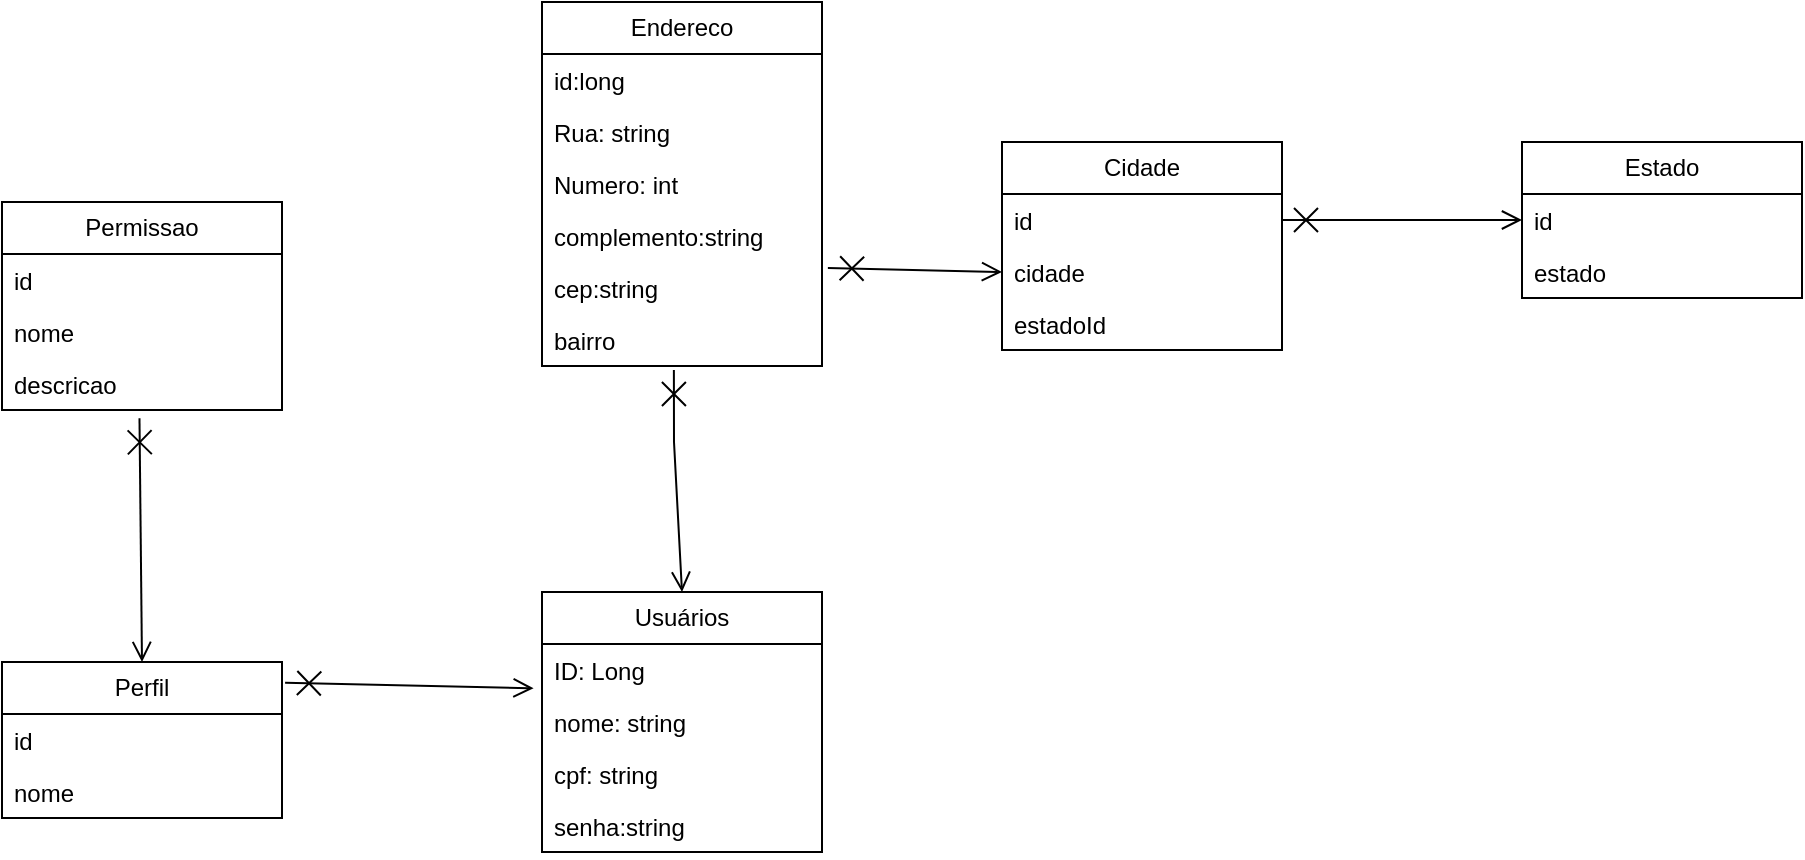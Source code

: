 <mxfile version="24.7.12" pages="3">
  <diagram name="Usuarios" id="qlZ19aWaY6C7LJ2_p6Sy">
    <mxGraphModel dx="1434" dy="738" grid="1" gridSize="10" guides="1" tooltips="1" connect="1" arrows="1" fold="1" page="1" pageScale="1" pageWidth="827" pageHeight="1169" math="0" shadow="0">
      <root>
        <mxCell id="0" />
        <mxCell id="1" parent="0" />
        <mxCell id="5EZOBQe-dDGX1_hgLV2y-1" value="Usuários" style="swimlane;fontStyle=0;childLayout=stackLayout;horizontal=1;startSize=26;fillColor=none;horizontalStack=0;resizeParent=1;resizeParentMax=0;resizeLast=0;collapsible=1;marginBottom=0;whiteSpace=wrap;html=1;" vertex="1" parent="1">
          <mxGeometry x="560" y="455" width="140" height="130" as="geometry" />
        </mxCell>
        <mxCell id="5EZOBQe-dDGX1_hgLV2y-2" value="ID: Long" style="text;strokeColor=none;fillColor=none;align=left;verticalAlign=top;spacingLeft=4;spacingRight=4;overflow=hidden;rotatable=0;points=[[0,0.5],[1,0.5]];portConstraint=eastwest;whiteSpace=wrap;html=1;" vertex="1" parent="5EZOBQe-dDGX1_hgLV2y-1">
          <mxGeometry y="26" width="140" height="26" as="geometry" />
        </mxCell>
        <mxCell id="5EZOBQe-dDGX1_hgLV2y-3" value="nome: string&lt;span style=&quot;white-space: pre;&quot;&gt;&#x9;&lt;/span&gt;" style="text;strokeColor=none;fillColor=none;align=left;verticalAlign=top;spacingLeft=4;spacingRight=4;overflow=hidden;rotatable=0;points=[[0,0.5],[1,0.5]];portConstraint=eastwest;whiteSpace=wrap;html=1;" vertex="1" parent="5EZOBQe-dDGX1_hgLV2y-1">
          <mxGeometry y="52" width="140" height="26" as="geometry" />
        </mxCell>
        <mxCell id="5EZOBQe-dDGX1_hgLV2y-4" value="cpf: string" style="text;strokeColor=none;fillColor=none;align=left;verticalAlign=top;spacingLeft=4;spacingRight=4;overflow=hidden;rotatable=0;points=[[0,0.5],[1,0.5]];portConstraint=eastwest;whiteSpace=wrap;html=1;" vertex="1" parent="5EZOBQe-dDGX1_hgLV2y-1">
          <mxGeometry y="78" width="140" height="26" as="geometry" />
        </mxCell>
        <mxCell id="5EZOBQe-dDGX1_hgLV2y-5" value="senha:string" style="text;strokeColor=none;fillColor=none;align=left;verticalAlign=top;spacingLeft=4;spacingRight=4;overflow=hidden;rotatable=0;points=[[0,0.5],[1,0.5]];portConstraint=eastwest;whiteSpace=wrap;html=1;" vertex="1" parent="5EZOBQe-dDGX1_hgLV2y-1">
          <mxGeometry y="104" width="140" height="26" as="geometry" />
        </mxCell>
        <mxCell id="5EZOBQe-dDGX1_hgLV2y-6" value="Endereco" style="swimlane;fontStyle=0;childLayout=stackLayout;horizontal=1;startSize=26;fillColor=none;horizontalStack=0;resizeParent=1;resizeParentMax=0;resizeLast=0;collapsible=1;marginBottom=0;whiteSpace=wrap;html=1;" vertex="1" parent="1">
          <mxGeometry x="560" y="160" width="140" height="182" as="geometry" />
        </mxCell>
        <mxCell id="5EZOBQe-dDGX1_hgLV2y-7" value="id:long" style="text;strokeColor=none;fillColor=none;align=left;verticalAlign=top;spacingLeft=4;spacingRight=4;overflow=hidden;rotatable=0;points=[[0,0.5],[1,0.5]];portConstraint=eastwest;whiteSpace=wrap;html=1;" vertex="1" parent="5EZOBQe-dDGX1_hgLV2y-6">
          <mxGeometry y="26" width="140" height="26" as="geometry" />
        </mxCell>
        <mxCell id="5EZOBQe-dDGX1_hgLV2y-8" value="Rua: string" style="text;strokeColor=none;fillColor=none;align=left;verticalAlign=top;spacingLeft=4;spacingRight=4;overflow=hidden;rotatable=0;points=[[0,0.5],[1,0.5]];portConstraint=eastwest;whiteSpace=wrap;html=1;" vertex="1" parent="5EZOBQe-dDGX1_hgLV2y-6">
          <mxGeometry y="52" width="140" height="26" as="geometry" />
        </mxCell>
        <mxCell id="5EZOBQe-dDGX1_hgLV2y-9" value="Numero: int" style="text;strokeColor=none;fillColor=none;align=left;verticalAlign=top;spacingLeft=4;spacingRight=4;overflow=hidden;rotatable=0;points=[[0,0.5],[1,0.5]];portConstraint=eastwest;whiteSpace=wrap;html=1;" vertex="1" parent="5EZOBQe-dDGX1_hgLV2y-6">
          <mxGeometry y="78" width="140" height="26" as="geometry" />
        </mxCell>
        <mxCell id="5EZOBQe-dDGX1_hgLV2y-10" value="complemento:string" style="text;strokeColor=none;fillColor=none;align=left;verticalAlign=top;spacingLeft=4;spacingRight=4;overflow=hidden;rotatable=0;points=[[0,0.5],[1,0.5]];portConstraint=eastwest;whiteSpace=wrap;html=1;" vertex="1" parent="5EZOBQe-dDGX1_hgLV2y-6">
          <mxGeometry y="104" width="140" height="26" as="geometry" />
        </mxCell>
        <mxCell id="5EZOBQe-dDGX1_hgLV2y-11" value="cep:string" style="text;strokeColor=none;fillColor=none;align=left;verticalAlign=top;spacingLeft=4;spacingRight=4;overflow=hidden;rotatable=0;points=[[0,0.5],[1,0.5]];portConstraint=eastwest;whiteSpace=wrap;html=1;" vertex="1" parent="5EZOBQe-dDGX1_hgLV2y-6">
          <mxGeometry y="130" width="140" height="26" as="geometry" />
        </mxCell>
        <mxCell id="5EZOBQe-dDGX1_hgLV2y-12" value="bairro" style="text;strokeColor=none;fillColor=none;align=left;verticalAlign=top;spacingLeft=4;spacingRight=4;overflow=hidden;rotatable=0;points=[[0,0.5],[1,0.5]];portConstraint=eastwest;whiteSpace=wrap;html=1;" vertex="1" parent="5EZOBQe-dDGX1_hgLV2y-6">
          <mxGeometry y="156" width="140" height="26" as="geometry" />
        </mxCell>
        <mxCell id="5EZOBQe-dDGX1_hgLV2y-13" value="Cidade" style="swimlane;fontStyle=0;childLayout=stackLayout;horizontal=1;startSize=26;fillColor=none;horizontalStack=0;resizeParent=1;resizeParentMax=0;resizeLast=0;collapsible=1;marginBottom=0;whiteSpace=wrap;html=1;" vertex="1" parent="1">
          <mxGeometry x="790" y="230" width="140" height="104" as="geometry" />
        </mxCell>
        <mxCell id="5EZOBQe-dDGX1_hgLV2y-14" value="id" style="text;strokeColor=none;fillColor=none;align=left;verticalAlign=top;spacingLeft=4;spacingRight=4;overflow=hidden;rotatable=0;points=[[0,0.5],[1,0.5]];portConstraint=eastwest;whiteSpace=wrap;html=1;" vertex="1" parent="5EZOBQe-dDGX1_hgLV2y-13">
          <mxGeometry y="26" width="140" height="26" as="geometry" />
        </mxCell>
        <mxCell id="5EZOBQe-dDGX1_hgLV2y-15" value="cidade" style="text;strokeColor=none;fillColor=none;align=left;verticalAlign=top;spacingLeft=4;spacingRight=4;overflow=hidden;rotatable=0;points=[[0,0.5],[1,0.5]];portConstraint=eastwest;whiteSpace=wrap;html=1;" vertex="1" parent="5EZOBQe-dDGX1_hgLV2y-13">
          <mxGeometry y="52" width="140" height="26" as="geometry" />
        </mxCell>
        <mxCell id="5EZOBQe-dDGX1_hgLV2y-16" value="estadoId" style="text;strokeColor=none;fillColor=none;align=left;verticalAlign=top;spacingLeft=4;spacingRight=4;overflow=hidden;rotatable=0;points=[[0,0.5],[1,0.5]];portConstraint=eastwest;whiteSpace=wrap;html=1;" vertex="1" parent="5EZOBQe-dDGX1_hgLV2y-13">
          <mxGeometry y="78" width="140" height="26" as="geometry" />
        </mxCell>
        <mxCell id="5EZOBQe-dDGX1_hgLV2y-17" value="Estado" style="swimlane;fontStyle=0;childLayout=stackLayout;horizontal=1;startSize=26;fillColor=none;horizontalStack=0;resizeParent=1;resizeParentMax=0;resizeLast=0;collapsible=1;marginBottom=0;whiteSpace=wrap;html=1;" vertex="1" parent="1">
          <mxGeometry x="1050" y="230" width="140" height="78" as="geometry" />
        </mxCell>
        <mxCell id="5EZOBQe-dDGX1_hgLV2y-18" value="id" style="text;strokeColor=none;fillColor=none;align=left;verticalAlign=top;spacingLeft=4;spacingRight=4;overflow=hidden;rotatable=0;points=[[0,0.5],[1,0.5]];portConstraint=eastwest;whiteSpace=wrap;html=1;" vertex="1" parent="5EZOBQe-dDGX1_hgLV2y-17">
          <mxGeometry y="26" width="140" height="26" as="geometry" />
        </mxCell>
        <mxCell id="5EZOBQe-dDGX1_hgLV2y-19" value="estado" style="text;strokeColor=none;fillColor=none;align=left;verticalAlign=top;spacingLeft=4;spacingRight=4;overflow=hidden;rotatable=0;points=[[0,0.5],[1,0.5]];portConstraint=eastwest;whiteSpace=wrap;html=1;" vertex="1" parent="5EZOBQe-dDGX1_hgLV2y-17">
          <mxGeometry y="52" width="140" height="26" as="geometry" />
        </mxCell>
        <mxCell id="5EZOBQe-dDGX1_hgLV2y-20" value="" style="endArrow=open;startArrow=cross;endFill=0;startFill=0;endSize=8;startSize=10;html=1;rounded=0;exitX=1;exitY=0.5;exitDx=0;exitDy=0;entryX=0;entryY=0.5;entryDx=0;entryDy=0;" edge="1" parent="1" source="5EZOBQe-dDGX1_hgLV2y-14" target="5EZOBQe-dDGX1_hgLV2y-18">
          <mxGeometry width="160" relative="1" as="geometry">
            <mxPoint x="940" y="230" as="sourcePoint" />
            <mxPoint x="1040" y="240" as="targetPoint" />
          </mxGeometry>
        </mxCell>
        <mxCell id="5EZOBQe-dDGX1_hgLV2y-21" value="" style="endArrow=open;startArrow=cross;endFill=0;startFill=0;endSize=8;startSize=10;html=1;rounded=0;entryX=0;entryY=0.5;entryDx=0;entryDy=0;exitX=1.021;exitY=0.115;exitDx=0;exitDy=0;exitPerimeter=0;curved=1;" edge="1" parent="1" source="5EZOBQe-dDGX1_hgLV2y-11" target="5EZOBQe-dDGX1_hgLV2y-15">
          <mxGeometry width="160" relative="1" as="geometry">
            <mxPoint x="820" y="330" as="sourcePoint" />
            <mxPoint x="940" y="330" as="targetPoint" />
          </mxGeometry>
        </mxCell>
        <mxCell id="5EZOBQe-dDGX1_hgLV2y-22" value="" style="endArrow=open;startArrow=cross;endFill=0;startFill=0;endSize=8;startSize=10;html=1;rounded=0;entryX=0.5;entryY=0;entryDx=0;entryDy=0;exitX=0.471;exitY=1.077;exitDx=0;exitDy=0;curved=0;exitPerimeter=0;" edge="1" parent="1" target="5EZOBQe-dDGX1_hgLV2y-1">
          <mxGeometry width="160" relative="1" as="geometry">
            <mxPoint x="625.94" y="344.002" as="sourcePoint" />
            <mxPoint x="527" y="320" as="targetPoint" />
            <Array as="points">
              <mxPoint x="626" y="380" />
            </Array>
          </mxGeometry>
        </mxCell>
        <mxCell id="5EZOBQe-dDGX1_hgLV2y-23" value="Perfil" style="swimlane;fontStyle=0;childLayout=stackLayout;horizontal=1;startSize=26;fillColor=none;horizontalStack=0;resizeParent=1;resizeParentMax=0;resizeLast=0;collapsible=1;marginBottom=0;whiteSpace=wrap;html=1;" vertex="1" parent="1">
          <mxGeometry x="290" y="490" width="140" height="78" as="geometry" />
        </mxCell>
        <mxCell id="5EZOBQe-dDGX1_hgLV2y-24" value="id" style="text;strokeColor=none;fillColor=none;align=left;verticalAlign=top;spacingLeft=4;spacingRight=4;overflow=hidden;rotatable=0;points=[[0,0.5],[1,0.5]];portConstraint=eastwest;whiteSpace=wrap;html=1;" vertex="1" parent="5EZOBQe-dDGX1_hgLV2y-23">
          <mxGeometry y="26" width="140" height="26" as="geometry" />
        </mxCell>
        <mxCell id="5EZOBQe-dDGX1_hgLV2y-25" value="nome" style="text;strokeColor=none;fillColor=none;align=left;verticalAlign=top;spacingLeft=4;spacingRight=4;overflow=hidden;rotatable=0;points=[[0,0.5],[1,0.5]];portConstraint=eastwest;whiteSpace=wrap;html=1;" vertex="1" parent="5EZOBQe-dDGX1_hgLV2y-23">
          <mxGeometry y="52" width="140" height="26" as="geometry" />
        </mxCell>
        <mxCell id="5EZOBQe-dDGX1_hgLV2y-26" value="" style="endArrow=open;startArrow=cross;endFill=0;startFill=0;endSize=8;startSize=10;html=1;rounded=0;entryX=-0.03;entryY=-0.148;entryDx=0;entryDy=0;exitX=1.011;exitY=0.133;exitDx=0;exitDy=0;exitPerimeter=0;curved=1;entryPerimeter=0;" edge="1" parent="1" source="5EZOBQe-dDGX1_hgLV2y-23" target="5EZOBQe-dDGX1_hgLV2y-3">
          <mxGeometry width="160" relative="1" as="geometry">
            <mxPoint x="430" y="501" as="sourcePoint" />
            <mxPoint x="517" y="503" as="targetPoint" />
          </mxGeometry>
        </mxCell>
        <mxCell id="5EZOBQe-dDGX1_hgLV2y-27" style="edgeStyle=none;rounded=0;orthogonalLoop=1;jettySize=auto;html=1;exitX=0.25;exitY=0;exitDx=0;exitDy=0;" edge="1" parent="1" source="5EZOBQe-dDGX1_hgLV2y-1" target="5EZOBQe-dDGX1_hgLV2y-1">
          <mxGeometry relative="1" as="geometry" />
        </mxCell>
        <mxCell id="5EZOBQe-dDGX1_hgLV2y-28" value="Permissao" style="swimlane;fontStyle=0;childLayout=stackLayout;horizontal=1;startSize=26;fillColor=none;horizontalStack=0;resizeParent=1;resizeParentMax=0;resizeLast=0;collapsible=1;marginBottom=0;whiteSpace=wrap;html=1;" vertex="1" parent="1">
          <mxGeometry x="290" y="260" width="140" height="104" as="geometry" />
        </mxCell>
        <mxCell id="5EZOBQe-dDGX1_hgLV2y-29" value="id" style="text;strokeColor=none;fillColor=none;align=left;verticalAlign=top;spacingLeft=4;spacingRight=4;overflow=hidden;rotatable=0;points=[[0,0.5],[1,0.5]];portConstraint=eastwest;whiteSpace=wrap;html=1;" vertex="1" parent="5EZOBQe-dDGX1_hgLV2y-28">
          <mxGeometry y="26" width="140" height="26" as="geometry" />
        </mxCell>
        <mxCell id="5EZOBQe-dDGX1_hgLV2y-30" value="nome" style="text;strokeColor=none;fillColor=none;align=left;verticalAlign=top;spacingLeft=4;spacingRight=4;overflow=hidden;rotatable=0;points=[[0,0.5],[1,0.5]];portConstraint=eastwest;whiteSpace=wrap;html=1;" vertex="1" parent="5EZOBQe-dDGX1_hgLV2y-28">
          <mxGeometry y="52" width="140" height="26" as="geometry" />
        </mxCell>
        <mxCell id="5EZOBQe-dDGX1_hgLV2y-31" value="descricao" style="text;strokeColor=none;fillColor=none;align=left;verticalAlign=top;spacingLeft=4;spacingRight=4;overflow=hidden;rotatable=0;points=[[0,0.5],[1,0.5]];portConstraint=eastwest;whiteSpace=wrap;html=1;" vertex="1" parent="5EZOBQe-dDGX1_hgLV2y-28">
          <mxGeometry y="78" width="140" height="26" as="geometry" />
        </mxCell>
        <mxCell id="5EZOBQe-dDGX1_hgLV2y-32" value="" style="endArrow=open;startArrow=cross;endFill=0;startFill=0;endSize=8;startSize=10;html=1;rounded=0;entryX=0.5;entryY=0;entryDx=0;entryDy=0;exitX=0.491;exitY=1.159;exitDx=0;exitDy=0;exitPerimeter=0;curved=1;" edge="1" parent="1" source="5EZOBQe-dDGX1_hgLV2y-31" target="5EZOBQe-dDGX1_hgLV2y-23">
          <mxGeometry width="160" relative="1" as="geometry">
            <mxPoint x="310" y="440" as="sourcePoint" />
            <mxPoint x="397" y="442" as="targetPoint" />
          </mxGeometry>
        </mxCell>
      </root>
    </mxGraphModel>
  </diagram>
  <diagram id="v5mbiFHmcE6UQ9T0v8S0" name="Ecommerce">
    <mxGraphModel dx="1851" dy="527" grid="1" gridSize="10" guides="1" tooltips="1" connect="1" arrows="1" fold="1" page="1" pageScale="1" pageWidth="827" pageHeight="1169" math="0" shadow="0">
      <root>
        <mxCell id="0" />
        <mxCell id="1" parent="0" />
        <mxCell id="S9DDeKGXrc4M4K6eOfsV-6" value="&lt;p style=&quot;margin:0px;margin-top:4px;text-align:center;&quot;&gt;&lt;b&gt;Classe produto&lt;/b&gt;&lt;/p&gt;&lt;hr size=&quot;1&quot; style=&quot;border-style:solid;&quot;&gt;&lt;p style=&quot;margin:0px;margin-left:4px;&quot;&gt;+ id: Type&lt;/p&gt;&lt;p style=&quot;margin:0px;margin-left:4px;&quot;&gt;+ nome: Type&lt;br&gt;&lt;/p&gt;&lt;p style=&quot;margin:0px;margin-left:4px;&quot;&gt;+ status: Type&lt;br&gt;&lt;/p&gt;&lt;p style=&quot;margin:0px;margin-left:4px;&quot;&gt;&lt;br&gt;&lt;/p&gt;&lt;hr size=&quot;1&quot; style=&quot;border-style:solid;&quot;&gt;&lt;p style=&quot;margin:0px;margin-left:4px;&quot;&gt;+ criar(): Type&lt;/p&gt;&lt;p style=&quot;margin:0px;margin-left:4px;&quot;&gt;+ buscar(): Type&lt;br&gt;&lt;/p&gt;&lt;p style=&quot;margin:0px;margin-left:4px;&quot;&gt;+ deletar(): Type&lt;br&gt;&lt;/p&gt;&lt;p style=&quot;margin:0px;margin-left:4px;&quot;&gt;+ update(): Type&lt;br&gt;&lt;/p&gt;" style="verticalAlign=top;align=left;overflow=fill;html=1;whiteSpace=wrap;" vertex="1" parent="1">
          <mxGeometry x="70" y="160" width="160" height="180" as="geometry" />
        </mxCell>
        <mxCell id="S9DDeKGXrc4M4K6eOfsV-25" style="edgeStyle=none;rounded=0;orthogonalLoop=1;jettySize=auto;html=1;" edge="1" parent="1" source="S9DDeKGXrc4M4K6eOfsV-7" target="S9DDeKGXrc4M4K6eOfsV-24">
          <mxGeometry relative="1" as="geometry" />
        </mxCell>
        <mxCell id="S9DDeKGXrc4M4K6eOfsV-27" style="edgeStyle=none;rounded=0;orthogonalLoop=1;jettySize=auto;html=1;" edge="1" parent="1" source="S9DDeKGXrc4M4K6eOfsV-7" target="S9DDeKGXrc4M4K6eOfsV-26">
          <mxGeometry relative="1" as="geometry" />
        </mxCell>
        <mxCell id="S9DDeKGXrc4M4K6eOfsV-7" value="&lt;p style=&quot;margin:0px;margin-top:4px;text-align:center;&quot;&gt;&lt;b&gt;Produto&lt;/b&gt;&lt;/p&gt;&lt;hr size=&quot;1&quot; style=&quot;border-style:solid;&quot;&gt;&lt;p style=&quot;margin:0px;margin-left:4px;&quot;&gt;+ id: Type&lt;/p&gt;&lt;p style=&quot;margin:0px;margin-left:4px;&quot;&gt;+ nome: Type&lt;/p&gt;&lt;p style=&quot;margin:0px;margin-left:4px;&quot;&gt;&lt;span style=&quot;background-color: initial;&quot;&gt;+ classeCategoriaID: Type&lt;/span&gt;&lt;/p&gt;&lt;p style=&quot;margin:0px;margin-left:4px;&quot;&gt;&lt;span style=&quot;background-color: initial;&quot;&gt;+ status: Type&lt;/span&gt;&lt;/p&gt;&lt;p style=&quot;margin:0px;margin-left:4px;&quot;&gt;&lt;span style=&quot;background-color: initial;&quot;&gt;+ imagem: Type&lt;/span&gt;&lt;/p&gt;&lt;p style=&quot;margin:0px;margin-left:4px;&quot;&gt;+ descricao: Type&lt;/p&gt;&lt;p style=&quot;margin:0px;margin-left:4px;&quot;&gt;+ caracteristicaId&lt;/p&gt;&lt;p style=&quot;margin:0px;margin-left:4px;&quot;&gt;+ valorProdutoAtual&lt;/p&gt;&lt;p style=&quot;margin:0px;margin-left:4px;&quot;&gt;+ valorProdutoAnterior&lt;br&gt;&lt;/p&gt;&lt;div&gt;&lt;br&gt;&lt;/div&gt;&lt;hr size=&quot;1&quot; style=&quot;border-style:solid;&quot;&gt;&lt;p style=&quot;margin: 0px 0px 0px 4px;&quot;&gt;+ criar(): Type&lt;/p&gt;&lt;p style=&quot;margin: 0px 0px 0px 4px;&quot;&gt;+ buscar(): Type&lt;br&gt;&lt;/p&gt;&lt;p style=&quot;margin: 0px 0px 0px 4px;&quot;&gt;+ deletar(): Type&lt;br&gt;&lt;/p&gt;&lt;p style=&quot;margin: 0px 0px 0px 4px;&quot;&gt;+ update(): Type&lt;/p&gt;" style="verticalAlign=top;align=left;overflow=fill;html=1;whiteSpace=wrap;" vertex="1" parent="1">
          <mxGeometry x="333.5" y="140" width="160" height="260" as="geometry" />
        </mxCell>
        <mxCell id="S9DDeKGXrc4M4K6eOfsV-8" value="Produto" style="shape=umlFrame;whiteSpace=wrap;html=1;pointerEvents=0;" vertex="1" parent="1">
          <mxGeometry x="-10" y="30" width="910" height="560" as="geometry" />
        </mxCell>
        <mxCell id="S9DDeKGXrc4M4K6eOfsV-9" value="Empresas" style="shape=umlFrame;whiteSpace=wrap;html=1;pointerEvents=0;" vertex="1" parent="1">
          <mxGeometry x="-730" y="50" width="300" height="200" as="geometry" />
        </mxCell>
        <mxCell id="S9DDeKGXrc4M4K6eOfsV-10" value="Pagamento" style="shape=umlFrame;whiteSpace=wrap;html=1;pointerEvents=0;" vertex="1" parent="1">
          <mxGeometry x="-750" y="480" width="300" height="200" as="geometry" />
        </mxCell>
        <mxCell id="S9DDeKGXrc4M4K6eOfsV-11" value="Promoçoes" style="shape=umlFrame;whiteSpace=wrap;html=1;pointerEvents=0;" vertex="1" parent="1">
          <mxGeometry x="-750" y="850" width="300" height="200" as="geometry" />
        </mxCell>
        <mxCell id="S9DDeKGXrc4M4K6eOfsV-12" value="Pedido" style="shape=umlFrame;whiteSpace=wrap;html=1;pointerEvents=0;" vertex="1" parent="1">
          <mxGeometry x="-10" y="700" width="910" height="560" as="geometry" />
        </mxCell>
        <mxCell id="S9DDeKGXrc4M4K6eOfsV-23" style="edgeStyle=none;rounded=0;orthogonalLoop=1;jettySize=auto;html=1;entryX=-0.025;entryY=0.444;entryDx=0;entryDy=0;entryPerimeter=0;" edge="1" parent="1" source="S9DDeKGXrc4M4K6eOfsV-6" target="S9DDeKGXrc4M4K6eOfsV-7">
          <mxGeometry relative="1" as="geometry" />
        </mxCell>
        <mxCell id="S9DDeKGXrc4M4K6eOfsV-24" value="&lt;p style=&quot;margin:0px;margin-top:4px;text-align:center;&quot;&gt;&lt;b&gt;Estoque&lt;/b&gt;&lt;/p&gt;&lt;hr size=&quot;1&quot; style=&quot;border-style:solid;&quot;&gt;&lt;p style=&quot;margin:0px;margin-left:4px;&quot;&gt;+ id: Type&lt;/p&gt;&lt;p style=&quot;margin:0px;margin-left:4px;&quot;&gt;+ produtoId: Type&lt;br&gt;&lt;/p&gt;&lt;p style=&quot;margin:0px;margin-left:4px;&quot;&gt;+ quantidade: Type&lt;br&gt;&lt;/p&gt;&lt;p style=&quot;margin:0px;margin-left:4px;&quot;&gt;+ unidadeMedida: Type&lt;br&gt;&lt;/p&gt;&lt;hr size=&quot;1&quot; style=&quot;border-style:solid;&quot;&gt;&lt;p style=&quot;margin: 0px 0px 0px 4px;&quot;&gt;+ criar(): Type&lt;/p&gt;&lt;p style=&quot;margin: 0px 0px 0px 4px;&quot;&gt;+ buscar(): Type&lt;br&gt;&lt;/p&gt;&lt;p style=&quot;margin: 0px 0px 0px 4px;&quot;&gt;+ deletar(): Type&lt;br&gt;&lt;/p&gt;&lt;p style=&quot;margin: 0px 0px 0px 4px;&quot;&gt;+ update(): Type&lt;/p&gt;" style="verticalAlign=top;align=left;overflow=fill;html=1;whiteSpace=wrap;" vertex="1" parent="1">
          <mxGeometry x="610" y="40" width="160" height="160" as="geometry" />
        </mxCell>
        <mxCell id="S9DDeKGXrc4M4K6eOfsV-26" value="&lt;p style=&quot;margin:0px;margin-top:4px;text-align:center;&quot;&gt;&lt;b&gt;Caracteristica Produto&lt;/b&gt;&lt;/p&gt;&lt;hr size=&quot;1&quot; style=&quot;border-style:solid;&quot;&gt;&lt;p style=&quot;margin:0px;margin-left:4px;&quot;&gt;+ id: Type&lt;/p&gt;&lt;p style=&quot;margin:0px;margin-left:4px;&quot;&gt;+ nome: Type&lt;br&gt;&lt;/p&gt;&lt;p style=&quot;margin:0px;margin-left:4px;&quot;&gt;+ unidade: Type&lt;br&gt;&lt;/p&gt;&lt;p style=&quot;margin:0px;margin-left:4px;&quot;&gt;+ conteudo: Type&lt;br&gt;&lt;/p&gt;&lt;p style=&quot;margin:0px;margin-left:4px;&quot;&gt;+ valor: Type&lt;br&gt;&lt;/p&gt;&lt;p style=&quot;margin:0px;margin-left:4px;&quot;&gt;+ descricao: Type&lt;br&gt;&lt;/p&gt;&lt;hr size=&quot;1&quot; style=&quot;border-style:solid;&quot;&gt;&lt;p style=&quot;margin: 0px 0px 0px 4px;&quot;&gt;+ criar(): Type&lt;/p&gt;&lt;p style=&quot;margin: 0px 0px 0px 4px;&quot;&gt;+ buscar(): Type&lt;br&gt;&lt;/p&gt;&lt;p style=&quot;margin: 0px 0px 0px 4px;&quot;&gt;+ deletar(): Type&lt;br&gt;&lt;/p&gt;&lt;p style=&quot;margin: 0px 0px 0px 4px;&quot;&gt;+ update(): Type&lt;/p&gt;" style="verticalAlign=top;align=left;overflow=fill;html=1;whiteSpace=wrap;" vertex="1" parent="1">
          <mxGeometry x="600" y="290" width="160" height="190" as="geometry" />
        </mxCell>
      </root>
    </mxGraphModel>
  </diagram>
  <diagram id="brPAVm3c50YOBbx1f6tj" name="Logistica">
    <mxGraphModel dx="1434" dy="738" grid="1" gridSize="10" guides="1" tooltips="1" connect="1" arrows="1" fold="1" page="1" pageScale="1" pageWidth="827" pageHeight="1169" math="0" shadow="0">
      <root>
        <mxCell id="0" />
        <mxCell id="1" parent="0" />
      </root>
    </mxGraphModel>
  </diagram>
</mxfile>
